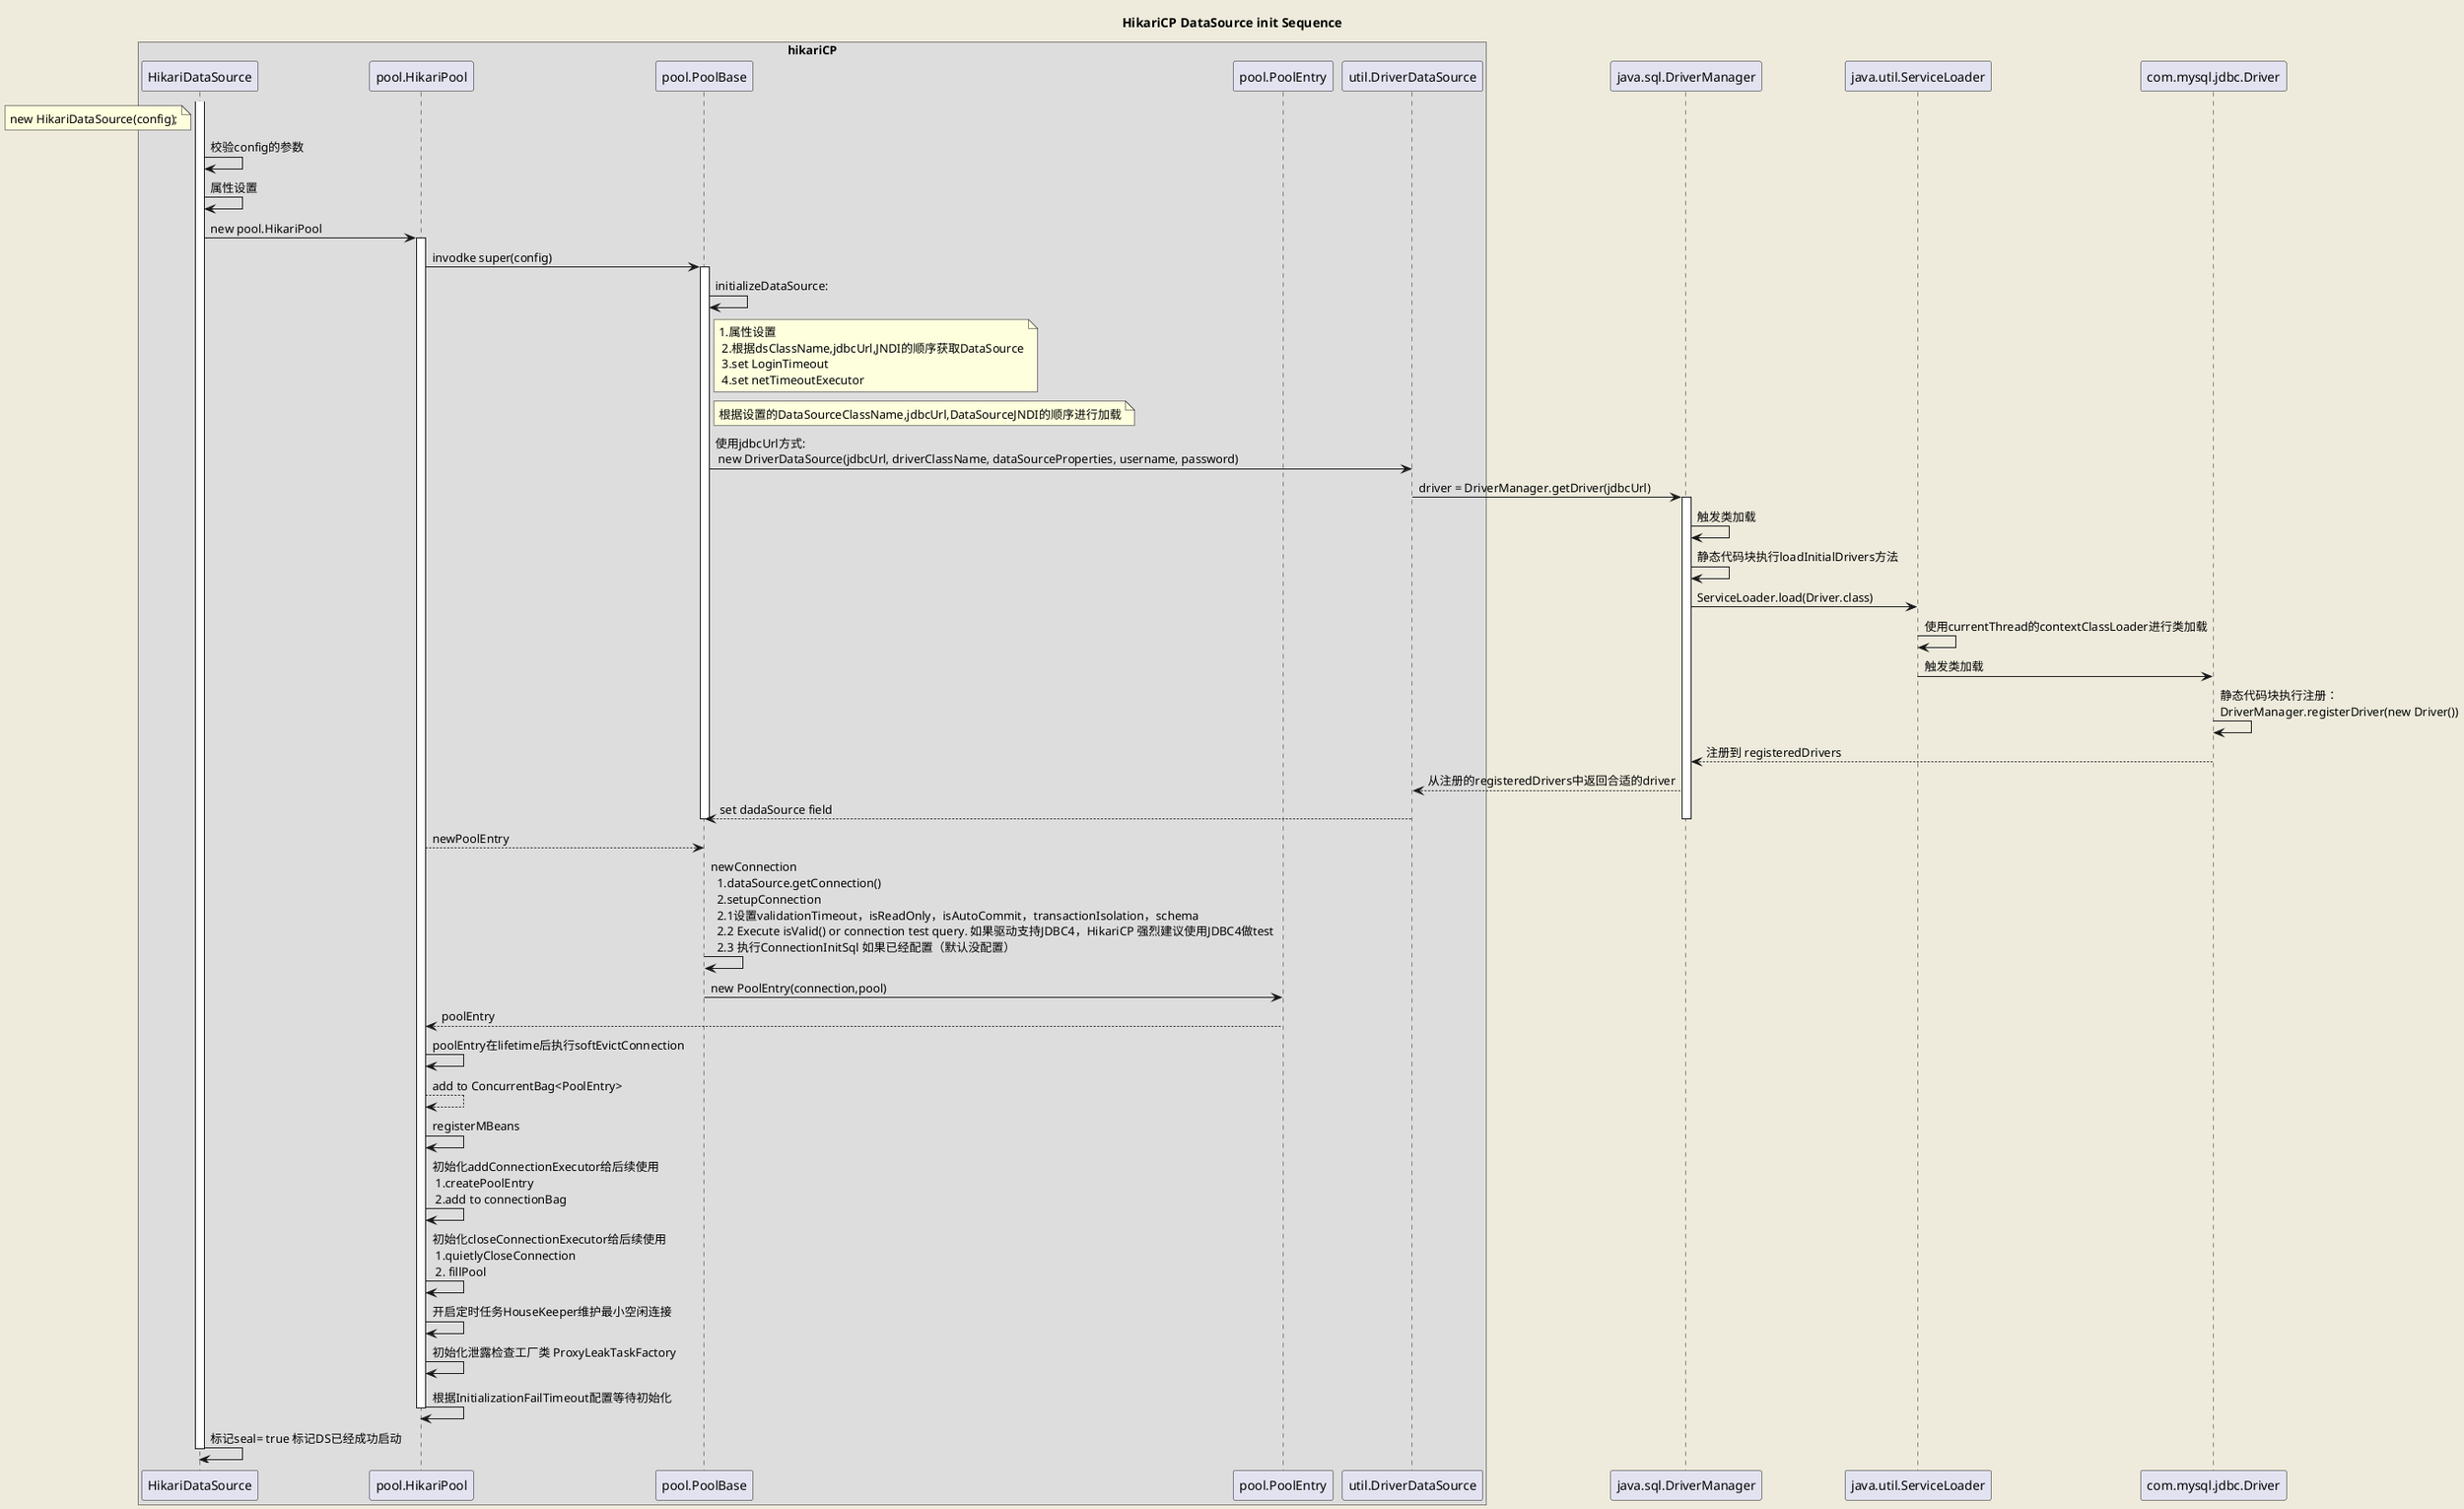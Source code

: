 @startuml
skinparam backgroundColor #EEEBDC

title HikariCP DataSource init Sequence



box "hikariCP"
participant HikariDataSource
participant pool.HikariPool
participant pool.PoolBase
participant pool.PoolEntry
note left of HikariDataSource:new HikariDataSource(config);
activate HikariDataSource
HikariDataSource -> HikariDataSource: 校验config的参数
HikariDataSource -> HikariDataSource: 属性设置

HikariDataSource->pool.HikariPool: new pool.HikariPool
activate pool.HikariPool
pool.HikariPool->pool.PoolBase: invodke super(config)
activate pool.PoolBase
pool.PoolBase->pool.PoolBase: initializeDataSource:
note right of pool.PoolBase:  1.属性设置 \n 2.根据dsClassName,jdbcUrl,JNDI的顺序获取DataSource\n 3.set LoginTimeout \n 4.set netTimeoutExecutor
note right of pool.PoolBase: 根据设置的DataSourceClassName,jdbcUrl,DataSourceJNDI的顺序进行加载
pool.PoolBase->util.DriverDataSource: 使用jdbcUrl方式: \n new DriverDataSource(jdbcUrl, driverClassName, dataSourceProperties, username, password)
end box

util.DriverDataSource->"java.sql.DriverManager" : driver = DriverManager.getDriver(jdbcUrl)

activate "java.sql.DriverManager"
"java.sql.DriverManager" -> "java.sql.DriverManager": 触发类加载
"java.sql.DriverManager" -> "java.sql.DriverManager": 静态代码块执行loadInitialDrivers方法
"java.sql.DriverManager" -> java.util.ServiceLoader: ServiceLoader.load(Driver.class)
java.util.ServiceLoader -> java.util.ServiceLoader: 使用currentThread的contextClassLoader进行类加载

"java.util.ServiceLoader" -> "com.mysql.jdbc.Driver":触发类加载
"com.mysql.jdbc.Driver" -> "com.mysql.jdbc.Driver": 静态代码块执行注册：\nDriverManager.registerDriver(new Driver())
"com.mysql.jdbc.Driver" --> "java.sql.DriverManager": 注册到 registeredDrivers
"java.sql.DriverManager" --> util.DriverDataSource: 从注册的registeredDrivers中返回合适的driver
util.DriverDataSource --> pool.PoolBase: set dadaSource field
deactivate "java.sql.DriverManager"
deactivate pool.PoolBase

pool.HikariPool--> pool.PoolBase: newPoolEntry
pool.PoolBase-> pool.PoolBase: newConnection\n  1.dataSource.getConnection()\n  2.setupConnection \n  2.1设置validationTimeout，isReadOnly，isAutoCommit，transactionIsolation，schema\n  2.2 Execute isValid() or connection test query. 如果驱动支持JDBC4，HikariCP 强烈建议使用JDBC4做test \n  2.3 执行ConnectionInitSql 如果已经配置（默认没配置）
pool.PoolBase-> pool.PoolEntry:new PoolEntry(connection,pool)
pool.PoolEntry-->pool.HikariPool:poolEntry
pool.HikariPool -> pool.HikariPool: poolEntry在lifetime后执行softEvictConnection
pool.HikariPool--> pool.HikariPool: add to ConcurrentBag<PoolEntry>

pool.HikariPool->pool.HikariPool: registerMBeans

pool.HikariPool->pool.HikariPool: 初始化addConnectionExecutor给后续使用 \n 1.createPoolEntry \n 2.add to connectionBag
pool.HikariPool->pool.HikariPool: 初始化closeConnectionExecutor给后续使用 \n 1.quietlyCloseConnection \n 2. fillPool

pool.HikariPool->pool.HikariPool: 开启定时任务HouseKeeper维护最小空闲连接
pool.HikariPool->pool.HikariPool: 初始化泄露检查工厂类 ProxyLeakTaskFactory
pool.HikariPool->pool.HikariPool: 根据InitializationFailTimeout配置等待初始化

deactivate pool.HikariPool

HikariDataSource -> HikariDataSource: 标记seal= true 标记DS已经成功启动
deactivate HikariDataSource
@enduml
